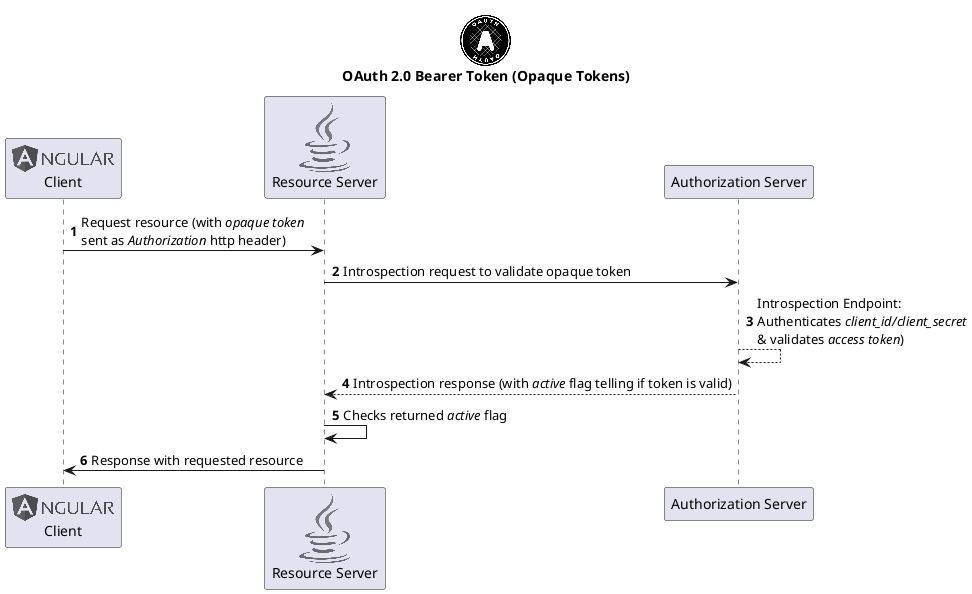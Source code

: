 @startuml
'https://plantuml.com/sequence-diagram

!include <logos/oauth>
!include <logos/angular>
!include <logos/java>

title "<$oauth>\nOAuth 2.0 Bearer Token (Opaque Tokens)"

autonumber

participant "<$angular>\nClient" as client
participant "<$java>\nResource Server" as rs
participant "Authorization Server" as authzserver

client -> rs: Request resource (with //opaque token// \nsent as //Authorization// http header)
rs -> authzserver: Introspection request to validate opaque token
authzserver --> authzserver: Introspection Endpoint:\nAuthenticates //client_id/client_secret//\n& validates //access token//)
rs <-- authzserver: Introspection response (with //active// flag telling if token is valid)
rs -> rs: Checks returned //active// flag
rs -> client: Response with requested resource

@enduml